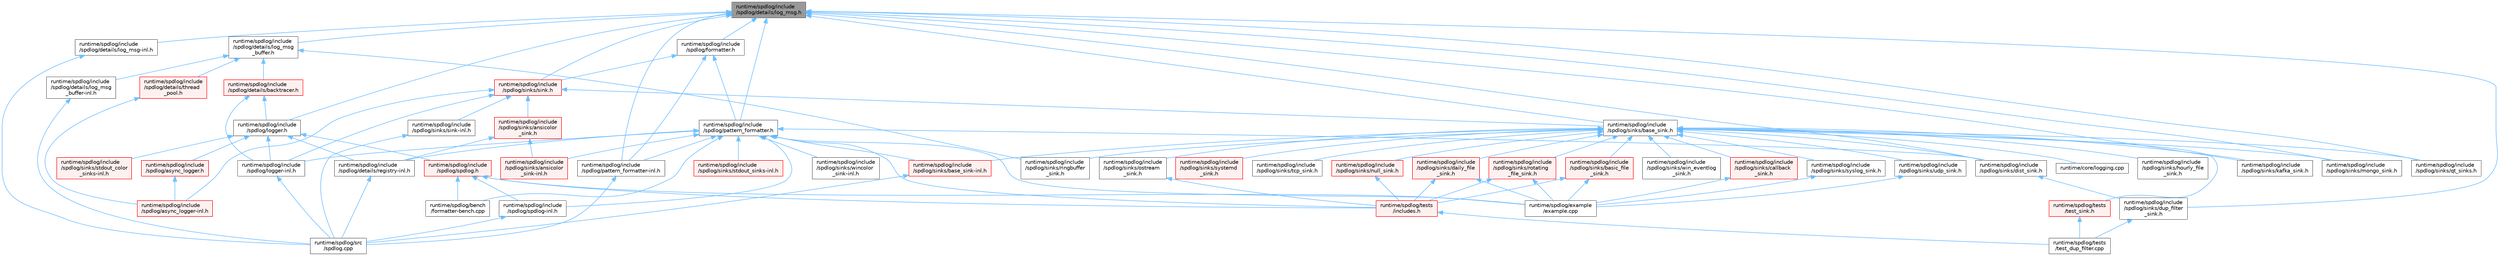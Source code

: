 digraph "runtime/spdlog/include/spdlog/details/log_msg.h"
{
 // LATEX_PDF_SIZE
  bgcolor="transparent";
  edge [fontname=Helvetica,fontsize=10,labelfontname=Helvetica,labelfontsize=10];
  node [fontname=Helvetica,fontsize=10,shape=box,height=0.2,width=0.4];
  Node1 [id="Node000001",label="runtime/spdlog/include\l/spdlog/details/log_msg.h",height=0.2,width=0.4,color="gray40", fillcolor="grey60", style="filled", fontcolor="black",tooltip=" "];
  Node1 -> Node2 [id="edge1_Node000001_Node000002",dir="back",color="steelblue1",style="solid",tooltip=" "];
  Node2 [id="Node000002",label="runtime/spdlog/include\l/spdlog/details/log_msg-inl.h",height=0.2,width=0.4,color="grey40", fillcolor="white", style="filled",URL="$log__msg-inl_8h.html",tooltip=" "];
  Node2 -> Node3 [id="edge2_Node000002_Node000003",dir="back",color="steelblue1",style="solid",tooltip=" "];
  Node3 [id="Node000003",label="runtime/spdlog/src\l/spdlog.cpp",height=0.2,width=0.4,color="grey40", fillcolor="white", style="filled",URL="$spdlog_8cpp.html",tooltip=" "];
  Node1 -> Node4 [id="edge3_Node000001_Node000004",dir="back",color="steelblue1",style="solid",tooltip=" "];
  Node4 [id="Node000004",label="runtime/spdlog/include\l/spdlog/details/log_msg\l_buffer.h",height=0.2,width=0.4,color="grey40", fillcolor="white", style="filled",URL="$log__msg__buffer_8h.html",tooltip=" "];
  Node4 -> Node5 [id="edge4_Node000004_Node000005",dir="back",color="steelblue1",style="solid",tooltip=" "];
  Node5 [id="Node000005",label="runtime/spdlog/include\l/spdlog/details/backtracer.h",height=0.2,width=0.4,color="red", fillcolor="#FFF0F0", style="filled",URL="$backtracer_8h.html",tooltip=" "];
  Node5 -> Node7 [id="edge5_Node000005_Node000007",dir="back",color="steelblue1",style="solid",tooltip=" "];
  Node7 [id="Node000007",label="runtime/spdlog/include\l/spdlog/logger-inl.h",height=0.2,width=0.4,color="grey40", fillcolor="white", style="filled",URL="$logger-inl_8h.html",tooltip=" "];
  Node7 -> Node3 [id="edge6_Node000007_Node000003",dir="back",color="steelblue1",style="solid",tooltip=" "];
  Node5 -> Node8 [id="edge7_Node000005_Node000008",dir="back",color="steelblue1",style="solid",tooltip=" "];
  Node8 [id="Node000008",label="runtime/spdlog/include\l/spdlog/logger.h",height=0.2,width=0.4,color="grey40", fillcolor="white", style="filled",URL="$logger_8h.html",tooltip=" "];
  Node8 -> Node9 [id="edge8_Node000008_Node000009",dir="back",color="steelblue1",style="solid",tooltip=" "];
  Node9 [id="Node000009",label="runtime/spdlog/include\l/spdlog/async_logger.h",height=0.2,width=0.4,color="red", fillcolor="#FFF0F0", style="filled",URL="$async__logger_8h.html",tooltip=" "];
  Node9 -> Node42 [id="edge9_Node000009_Node000042",dir="back",color="steelblue1",style="solid",tooltip=" "];
  Node42 [id="Node000042",label="runtime/spdlog/include\l/spdlog/async_logger-inl.h",height=0.2,width=0.4,color="red", fillcolor="#FFF0F0", style="filled",URL="$async__logger-inl_8h.html",tooltip=" "];
  Node8 -> Node43 [id="edge10_Node000008_Node000043",dir="back",color="steelblue1",style="solid",tooltip=" "];
  Node43 [id="Node000043",label="runtime/spdlog/include\l/spdlog/details/registry-inl.h",height=0.2,width=0.4,color="grey40", fillcolor="white", style="filled",URL="$registry-inl_8h.html",tooltip=" "];
  Node43 -> Node3 [id="edge11_Node000043_Node000003",dir="back",color="steelblue1",style="solid",tooltip=" "];
  Node8 -> Node7 [id="edge12_Node000008_Node000007",dir="back",color="steelblue1",style="solid",tooltip=" "];
  Node8 -> Node44 [id="edge13_Node000008_Node000044",dir="back",color="steelblue1",style="solid",tooltip=" "];
  Node44 [id="Node000044",label="runtime/spdlog/include\l/spdlog/sinks/stdout_color\l_sinks-inl.h",height=0.2,width=0.4,color="red", fillcolor="#FFF0F0", style="filled",URL="$stdout__color__sinks-inl_8h.html",tooltip=" "];
  Node8 -> Node45 [id="edge14_Node000008_Node000045",dir="back",color="steelblue1",style="solid",tooltip=" "];
  Node45 [id="Node000045",label="runtime/spdlog/include\l/spdlog/spdlog.h",height=0.2,width=0.4,color="red", fillcolor="#FFF0F0", style="filled",URL="$spdlog_8h.html",tooltip=" "];
  Node45 -> Node61 [id="edge15_Node000045_Node000061",dir="back",color="steelblue1",style="solid",tooltip=" "];
  Node61 [id="Node000061",label="runtime/spdlog/bench\l/formatter-bench.cpp",height=0.2,width=0.4,color="grey40", fillcolor="white", style="filled",URL="$formatter-bench_8cpp.html",tooltip=" "];
  Node45 -> Node13 [id="edge16_Node000045_Node000013",dir="back",color="steelblue1",style="solid",tooltip=" "];
  Node13 [id="Node000013",label="runtime/spdlog/example\l/example.cpp",height=0.2,width=0.4,color="grey40", fillcolor="white", style="filled",URL="$example_8cpp.html",tooltip=" "];
  Node45 -> Node64 [id="edge17_Node000045_Node000064",dir="back",color="steelblue1",style="solid",tooltip=" "];
  Node64 [id="Node000064",label="runtime/spdlog/include\l/spdlog/spdlog-inl.h",height=0.2,width=0.4,color="grey40", fillcolor="white", style="filled",URL="$spdlog-inl_8h.html",tooltip=" "];
  Node64 -> Node3 [id="edge18_Node000064_Node000003",dir="back",color="steelblue1",style="solid",tooltip=" "];
  Node45 -> Node18 [id="edge19_Node000045_Node000018",dir="back",color="steelblue1",style="solid",tooltip=" "];
  Node18 [id="Node000018",label="runtime/spdlog/tests\l/includes.h",height=0.2,width=0.4,color="red", fillcolor="#FFF0F0", style="filled",URL="$includes_8h.html",tooltip=" "];
  Node18 -> Node27 [id="edge20_Node000018_Node000027",dir="back",color="steelblue1",style="solid",tooltip=" "];
  Node27 [id="Node000027",label="runtime/spdlog/tests\l/test_dup_filter.cpp",height=0.2,width=0.4,color="grey40", fillcolor="white", style="filled",URL="$test__dup__filter_8cpp.html",tooltip=" "];
  Node4 -> Node65 [id="edge21_Node000004_Node000065",dir="back",color="steelblue1",style="solid",tooltip=" "];
  Node65 [id="Node000065",label="runtime/spdlog/include\l/spdlog/details/log_msg\l_buffer-inl.h",height=0.2,width=0.4,color="grey40", fillcolor="white", style="filled",URL="$log__msg__buffer-inl_8h.html",tooltip=" "];
  Node65 -> Node3 [id="edge22_Node000065_Node000003",dir="back",color="steelblue1",style="solid",tooltip=" "];
  Node4 -> Node66 [id="edge23_Node000004_Node000066",dir="back",color="steelblue1",style="solid",tooltip=" "];
  Node66 [id="Node000066",label="runtime/spdlog/include\l/spdlog/details/thread\l_pool.h",height=0.2,width=0.4,color="red", fillcolor="#FFF0F0", style="filled",URL="$thread__pool_8h.html",tooltip=" "];
  Node66 -> Node42 [id="edge24_Node000066_Node000042",dir="back",color="steelblue1",style="solid",tooltip=" "];
  Node4 -> Node68 [id="edge25_Node000004_Node000068",dir="back",color="steelblue1",style="solid",tooltip=" "];
  Node68 [id="Node000068",label="runtime/spdlog/include\l/spdlog/sinks/ringbuffer\l_sink.h",height=0.2,width=0.4,color="grey40", fillcolor="white", style="filled",URL="$ringbuffer__sink_8h.html",tooltip=" "];
  Node1 -> Node69 [id="edge26_Node000001_Node000069",dir="back",color="steelblue1",style="solid",tooltip=" "];
  Node69 [id="Node000069",label="runtime/spdlog/include\l/spdlog/formatter.h",height=0.2,width=0.4,color="grey40", fillcolor="white", style="filled",URL="$formatter_8h.html",tooltip=" "];
  Node69 -> Node70 [id="edge27_Node000069_Node000070",dir="back",color="steelblue1",style="solid",tooltip=" "];
  Node70 [id="Node000070",label="runtime/spdlog/include\l/spdlog/pattern_formatter-inl.h",height=0.2,width=0.4,color="grey40", fillcolor="white", style="filled",URL="$pattern__formatter-inl_8h.html",tooltip=" "];
  Node70 -> Node3 [id="edge28_Node000070_Node000003",dir="back",color="steelblue1",style="solid",tooltip=" "];
  Node69 -> Node71 [id="edge29_Node000069_Node000071",dir="back",color="steelblue1",style="solid",tooltip=" "];
  Node71 [id="Node000071",label="runtime/spdlog/include\l/spdlog/pattern_formatter.h",height=0.2,width=0.4,color="grey40", fillcolor="white", style="filled",URL="$pattern__formatter_8h.html",tooltip=" "];
  Node71 -> Node61 [id="edge30_Node000071_Node000061",dir="back",color="steelblue1",style="solid",tooltip=" "];
  Node71 -> Node13 [id="edge31_Node000071_Node000013",dir="back",color="steelblue1",style="solid",tooltip=" "];
  Node71 -> Node43 [id="edge32_Node000071_Node000043",dir="back",color="steelblue1",style="solid",tooltip=" "];
  Node71 -> Node7 [id="edge33_Node000071_Node000007",dir="back",color="steelblue1",style="solid",tooltip=" "];
  Node71 -> Node70 [id="edge34_Node000071_Node000070",dir="back",color="steelblue1",style="solid",tooltip=" "];
  Node71 -> Node72 [id="edge35_Node000071_Node000072",dir="back",color="steelblue1",style="solid",tooltip=" "];
  Node72 [id="Node000072",label="runtime/spdlog/include\l/spdlog/sinks/ansicolor\l_sink-inl.h",height=0.2,width=0.4,color="red", fillcolor="#FFF0F0", style="filled",URL="$ansicolor__sink-inl_8h.html",tooltip=" "];
  Node71 -> Node73 [id="edge36_Node000071_Node000073",dir="back",color="steelblue1",style="solid",tooltip=" "];
  Node73 [id="Node000073",label="runtime/spdlog/include\l/spdlog/sinks/base_sink-inl.h",height=0.2,width=0.4,color="red", fillcolor="#FFF0F0", style="filled",URL="$base__sink-inl_8h.html",tooltip=" "];
  Node73 -> Node3 [id="edge37_Node000073_Node000003",dir="back",color="steelblue1",style="solid",tooltip=" "];
  Node71 -> Node75 [id="edge38_Node000071_Node000075",dir="back",color="steelblue1",style="solid",tooltip=" "];
  Node75 [id="Node000075",label="runtime/spdlog/include\l/spdlog/sinks/dist_sink.h",height=0.2,width=0.4,color="grey40", fillcolor="white", style="filled",URL="$dist__sink_8h.html",tooltip=" "];
  Node75 -> Node76 [id="edge39_Node000075_Node000076",dir="back",color="steelblue1",style="solid",tooltip=" "];
  Node76 [id="Node000076",label="runtime/spdlog/include\l/spdlog/sinks/dup_filter\l_sink.h",height=0.2,width=0.4,color="grey40", fillcolor="white", style="filled",URL="$dup__filter__sink_8h.html",tooltip=" "];
  Node76 -> Node27 [id="edge40_Node000076_Node000027",dir="back",color="steelblue1",style="solid",tooltip=" "];
  Node71 -> Node77 [id="edge41_Node000071_Node000077",dir="back",color="steelblue1",style="solid",tooltip=" "];
  Node77 [id="Node000077",label="runtime/spdlog/include\l/spdlog/sinks/stdout_sinks-inl.h",height=0.2,width=0.4,color="red", fillcolor="#FFF0F0", style="filled",URL="$stdout__sinks-inl_8h.html",tooltip=" "];
  Node71 -> Node78 [id="edge42_Node000071_Node000078",dir="back",color="steelblue1",style="solid",tooltip=" "];
  Node78 [id="Node000078",label="runtime/spdlog/include\l/spdlog/sinks/wincolor\l_sink-inl.h",height=0.2,width=0.4,color="grey40", fillcolor="white", style="filled",URL="$wincolor__sink-inl_8h.html",tooltip=" "];
  Node71 -> Node64 [id="edge43_Node000071_Node000064",dir="back",color="steelblue1",style="solid",tooltip=" "];
  Node71 -> Node18 [id="edge44_Node000071_Node000018",dir="back",color="steelblue1",style="solid",tooltip=" "];
  Node69 -> Node79 [id="edge45_Node000069_Node000079",dir="back",color="steelblue1",style="solid",tooltip=" "];
  Node79 [id="Node000079",label="runtime/spdlog/include\l/spdlog/sinks/sink.h",height=0.2,width=0.4,color="red", fillcolor="#FFF0F0", style="filled",URL="$sink_8h.html",tooltip=" "];
  Node79 -> Node42 [id="edge46_Node000079_Node000042",dir="back",color="steelblue1",style="solid",tooltip=" "];
  Node79 -> Node7 [id="edge47_Node000079_Node000007",dir="back",color="steelblue1",style="solid",tooltip=" "];
  Node79 -> Node80 [id="edge48_Node000079_Node000080",dir="back",color="steelblue1",style="solid",tooltip=" "];
  Node80 [id="Node000080",label="runtime/spdlog/include\l/spdlog/sinks/ansicolor\l_sink.h",height=0.2,width=0.4,color="red", fillcolor="#FFF0F0", style="filled",URL="$ansicolor__sink_8h.html",tooltip=" "];
  Node80 -> Node43 [id="edge49_Node000080_Node000043",dir="back",color="steelblue1",style="solid",tooltip=" "];
  Node80 -> Node72 [id="edge50_Node000080_Node000072",dir="back",color="steelblue1",style="solid",tooltip=" "];
  Node79 -> Node82 [id="edge51_Node000079_Node000082",dir="back",color="steelblue1",style="solid",tooltip=" "];
  Node82 [id="Node000082",label="runtime/spdlog/include\l/spdlog/sinks/base_sink.h",height=0.2,width=0.4,color="grey40", fillcolor="white", style="filled",URL="$base__sink_8h.html",tooltip=" "];
  Node82 -> Node50 [id="edge52_Node000082_Node000050",dir="back",color="steelblue1",style="solid",tooltip=" "];
  Node50 [id="Node000050",label="runtime/core/logging.cpp",height=0.2,width=0.4,color="grey40", fillcolor="white", style="filled",URL="$logging_8cpp.html",tooltip=" "];
  Node82 -> Node73 [id="edge53_Node000082_Node000073",dir="back",color="steelblue1",style="solid",tooltip=" "];
  Node82 -> Node83 [id="edge54_Node000082_Node000083",dir="back",color="steelblue1",style="solid",tooltip=" "];
  Node83 [id="Node000083",label="runtime/spdlog/include\l/spdlog/sinks/basic_file\l_sink.h",height=0.2,width=0.4,color="red", fillcolor="#FFF0F0", style="filled",URL="$basic__file__sink_8h.html",tooltip=" "];
  Node83 -> Node13 [id="edge55_Node000083_Node000013",dir="back",color="steelblue1",style="solid",tooltip=" "];
  Node83 -> Node18 [id="edge56_Node000083_Node000018",dir="back",color="steelblue1",style="solid",tooltip=" "];
  Node82 -> Node85 [id="edge57_Node000082_Node000085",dir="back",color="steelblue1",style="solid",tooltip=" "];
  Node85 [id="Node000085",label="runtime/spdlog/include\l/spdlog/sinks/callback\l_sink.h",height=0.2,width=0.4,color="red", fillcolor="#FFF0F0", style="filled",URL="$callback__sink_8h.html",tooltip=" "];
  Node85 -> Node13 [id="edge58_Node000085_Node000013",dir="back",color="steelblue1",style="solid",tooltip=" "];
  Node82 -> Node86 [id="edge59_Node000082_Node000086",dir="back",color="steelblue1",style="solid",tooltip=" "];
  Node86 [id="Node000086",label="runtime/spdlog/include\l/spdlog/sinks/daily_file\l_sink.h",height=0.2,width=0.4,color="red", fillcolor="#FFF0F0", style="filled",URL="$daily__file__sink_8h.html",tooltip=" "];
  Node86 -> Node13 [id="edge60_Node000086_Node000013",dir="back",color="steelblue1",style="solid",tooltip=" "];
  Node86 -> Node18 [id="edge61_Node000086_Node000018",dir="back",color="steelblue1",style="solid",tooltip=" "];
  Node82 -> Node75 [id="edge62_Node000082_Node000075",dir="back",color="steelblue1",style="solid",tooltip=" "];
  Node82 -> Node87 [id="edge63_Node000082_Node000087",dir="back",color="steelblue1",style="solid",tooltip=" "];
  Node87 [id="Node000087",label="runtime/spdlog/include\l/spdlog/sinks/hourly_file\l_sink.h",height=0.2,width=0.4,color="grey40", fillcolor="white", style="filled",URL="$hourly__file__sink_8h.html",tooltip=" "];
  Node82 -> Node14 [id="edge64_Node000082_Node000014",dir="back",color="steelblue1",style="solid",tooltip=" "];
  Node14 [id="Node000014",label="runtime/spdlog/include\l/spdlog/sinks/kafka_sink.h",height=0.2,width=0.4,color="grey40", fillcolor="white", style="filled",URL="$kafka__sink_8h.html",tooltip=" "];
  Node82 -> Node88 [id="edge65_Node000082_Node000088",dir="back",color="steelblue1",style="solid",tooltip=" "];
  Node88 [id="Node000088",label="runtime/spdlog/include\l/spdlog/sinks/mongo_sink.h",height=0.2,width=0.4,color="grey40", fillcolor="white", style="filled",URL="$mongo__sink_8h.html",tooltip=" "];
  Node82 -> Node89 [id="edge66_Node000082_Node000089",dir="back",color="steelblue1",style="solid",tooltip=" "];
  Node89 [id="Node000089",label="runtime/spdlog/include\l/spdlog/sinks/null_sink.h",height=0.2,width=0.4,color="red", fillcolor="#FFF0F0", style="filled",URL="$null__sink_8h.html",tooltip=" "];
  Node89 -> Node18 [id="edge67_Node000089_Node000018",dir="back",color="steelblue1",style="solid",tooltip=" "];
  Node82 -> Node90 [id="edge68_Node000082_Node000090",dir="back",color="steelblue1",style="solid",tooltip=" "];
  Node90 [id="Node000090",label="runtime/spdlog/include\l/spdlog/sinks/ostream\l_sink.h",height=0.2,width=0.4,color="grey40", fillcolor="white", style="filled",URL="$ostream__sink_8h.html",tooltip=" "];
  Node90 -> Node18 [id="edge69_Node000090_Node000018",dir="back",color="steelblue1",style="solid",tooltip=" "];
  Node82 -> Node91 [id="edge70_Node000082_Node000091",dir="back",color="steelblue1",style="solid",tooltip=" "];
  Node91 [id="Node000091",label="runtime/spdlog/include\l/spdlog/sinks/qt_sinks.h",height=0.2,width=0.4,color="grey40", fillcolor="white", style="filled",URL="$qt__sinks_8h.html",tooltip=" "];
  Node82 -> Node68 [id="edge71_Node000082_Node000068",dir="back",color="steelblue1",style="solid",tooltip=" "];
  Node82 -> Node92 [id="edge72_Node000082_Node000092",dir="back",color="steelblue1",style="solid",tooltip=" "];
  Node92 [id="Node000092",label="runtime/spdlog/include\l/spdlog/sinks/rotating\l_file_sink.h",height=0.2,width=0.4,color="red", fillcolor="#FFF0F0", style="filled",URL="$rotating__file__sink_8h.html",tooltip=" "];
  Node92 -> Node13 [id="edge73_Node000092_Node000013",dir="back",color="steelblue1",style="solid",tooltip=" "];
  Node92 -> Node18 [id="edge74_Node000092_Node000018",dir="back",color="steelblue1",style="solid",tooltip=" "];
  Node82 -> Node94 [id="edge75_Node000082_Node000094",dir="back",color="steelblue1",style="solid",tooltip=" "];
  Node94 [id="Node000094",label="runtime/spdlog/include\l/spdlog/sinks/syslog_sink.h",height=0.2,width=0.4,color="grey40", fillcolor="white", style="filled",URL="$syslog__sink_8h.html",tooltip=" "];
  Node94 -> Node13 [id="edge76_Node000094_Node000013",dir="back",color="steelblue1",style="solid",tooltip=" "];
  Node82 -> Node95 [id="edge77_Node000082_Node000095",dir="back",color="steelblue1",style="solid",tooltip=" "];
  Node95 [id="Node000095",label="runtime/spdlog/include\l/spdlog/sinks/systemd\l_sink.h",height=0.2,width=0.4,color="red", fillcolor="#FFF0F0", style="filled",URL="$systemd__sink_8h.html",tooltip=" "];
  Node82 -> Node96 [id="edge78_Node000082_Node000096",dir="back",color="steelblue1",style="solid",tooltip=" "];
  Node96 [id="Node000096",label="runtime/spdlog/include\l/spdlog/sinks/tcp_sink.h",height=0.2,width=0.4,color="grey40", fillcolor="white", style="filled",URL="$tcp__sink_8h.html",tooltip=" "];
  Node82 -> Node97 [id="edge79_Node000082_Node000097",dir="back",color="steelblue1",style="solid",tooltip=" "];
  Node97 [id="Node000097",label="runtime/spdlog/include\l/spdlog/sinks/udp_sink.h",height=0.2,width=0.4,color="grey40", fillcolor="white", style="filled",URL="$udp__sink_8h.html",tooltip=" "];
  Node97 -> Node13 [id="edge80_Node000097_Node000013",dir="back",color="steelblue1",style="solid",tooltip=" "];
  Node82 -> Node98 [id="edge81_Node000082_Node000098",dir="back",color="steelblue1",style="solid",tooltip=" "];
  Node98 [id="Node000098",label="runtime/spdlog/include\l/spdlog/sinks/win_eventlog\l_sink.h",height=0.2,width=0.4,color="grey40", fillcolor="white", style="filled",URL="$win__eventlog__sink_8h.html",tooltip=" "];
  Node82 -> Node99 [id="edge82_Node000082_Node000099",dir="back",color="steelblue1",style="solid",tooltip=" "];
  Node99 [id="Node000099",label="runtime/spdlog/tests\l/test_sink.h",height=0.2,width=0.4,color="red", fillcolor="#FFF0F0", style="filled",URL="$test__sink_8h.html",tooltip=" "];
  Node99 -> Node27 [id="edge83_Node000099_Node000027",dir="back",color="steelblue1",style="solid",tooltip=" "];
  Node79 -> Node100 [id="edge84_Node000079_Node000100",dir="back",color="steelblue1",style="solid",tooltip=" "];
  Node100 [id="Node000100",label="runtime/spdlog/include\l/spdlog/sinks/sink-inl.h",height=0.2,width=0.4,color="grey40", fillcolor="white", style="filled",URL="$sink-inl_8h.html",tooltip=" "];
  Node100 -> Node3 [id="edge85_Node000100_Node000003",dir="back",color="steelblue1",style="solid",tooltip=" "];
  Node1 -> Node8 [id="edge86_Node000001_Node000008",dir="back",color="steelblue1",style="solid",tooltip=" "];
  Node1 -> Node70 [id="edge87_Node000001_Node000070",dir="back",color="steelblue1",style="solid",tooltip=" "];
  Node1 -> Node71 [id="edge88_Node000001_Node000071",dir="back",color="steelblue1",style="solid",tooltip=" "];
  Node1 -> Node82 [id="edge89_Node000001_Node000082",dir="back",color="steelblue1",style="solid",tooltip=" "];
  Node1 -> Node75 [id="edge90_Node000001_Node000075",dir="back",color="steelblue1",style="solid",tooltip=" "];
  Node1 -> Node76 [id="edge91_Node000001_Node000076",dir="back",color="steelblue1",style="solid",tooltip=" "];
  Node1 -> Node14 [id="edge92_Node000001_Node000014",dir="back",color="steelblue1",style="solid",tooltip=" "];
  Node1 -> Node88 [id="edge93_Node000001_Node000088",dir="back",color="steelblue1",style="solid",tooltip=" "];
  Node1 -> Node91 [id="edge94_Node000001_Node000091",dir="back",color="steelblue1",style="solid",tooltip=" "];
  Node1 -> Node79 [id="edge95_Node000001_Node000079",dir="back",color="steelblue1",style="solid",tooltip=" "];
}
